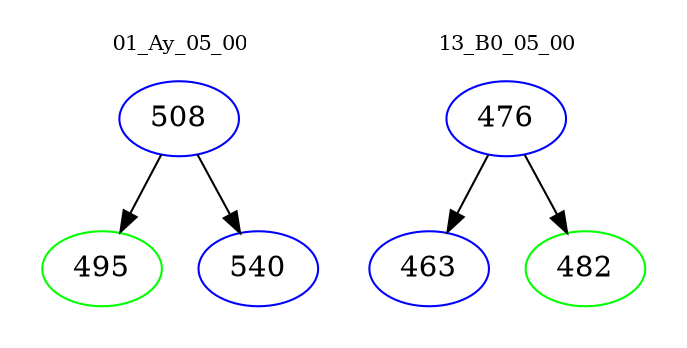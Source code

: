 digraph{
subgraph cluster_0 {
color = white
label = "01_Ay_05_00";
fontsize=10;
T0_508 [label="508", color="blue"]
T0_508 -> T0_495 [color="black"]
T0_495 [label="495", color="green"]
T0_508 -> T0_540 [color="black"]
T0_540 [label="540", color="blue"]
}
subgraph cluster_1 {
color = white
label = "13_B0_05_00";
fontsize=10;
T1_476 [label="476", color="blue"]
T1_476 -> T1_463 [color="black"]
T1_463 [label="463", color="blue"]
T1_476 -> T1_482 [color="black"]
T1_482 [label="482", color="green"]
}
}
